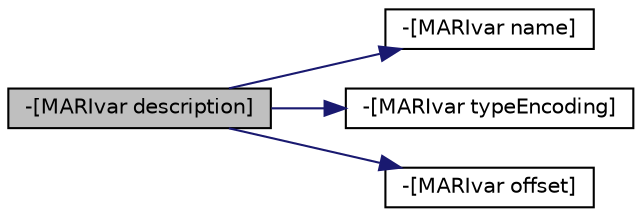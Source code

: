 digraph "-[MARIvar description]"
{
  edge [fontname="Helvetica",fontsize="10",labelfontname="Helvetica",labelfontsize="10"];
  node [fontname="Helvetica",fontsize="10",shape=record];
  rankdir="LR";
  Node0 [label="-[MARIvar description]",height=0.2,width=0.4,color="black", fillcolor="grey75", style="filled", fontcolor="black"];
  Node0 -> Node1 [color="midnightblue",fontsize="10",style="solid",fontname="Helvetica"];
  Node1 [label="-[MARIvar name]",height=0.2,width=0.4,color="black", fillcolor="white", style="filled",URL="$interface_m_a_r_ivar.html#a9bb452e4b5f0d1517f4e6b2c9f328af7"];
  Node0 -> Node2 [color="midnightblue",fontsize="10",style="solid",fontname="Helvetica"];
  Node2 [label="-[MARIvar typeEncoding]",height=0.2,width=0.4,color="black", fillcolor="white", style="filled",URL="$interface_m_a_r_ivar.html#a8e78dbba396310694769832c7e82d27d"];
  Node0 -> Node3 [color="midnightblue",fontsize="10",style="solid",fontname="Helvetica"];
  Node3 [label="-[MARIvar offset]",height=0.2,width=0.4,color="black", fillcolor="white", style="filled",URL="$interface_m_a_r_ivar.html#a12af4637622b339aac3f19bc83c12c11"];
}
